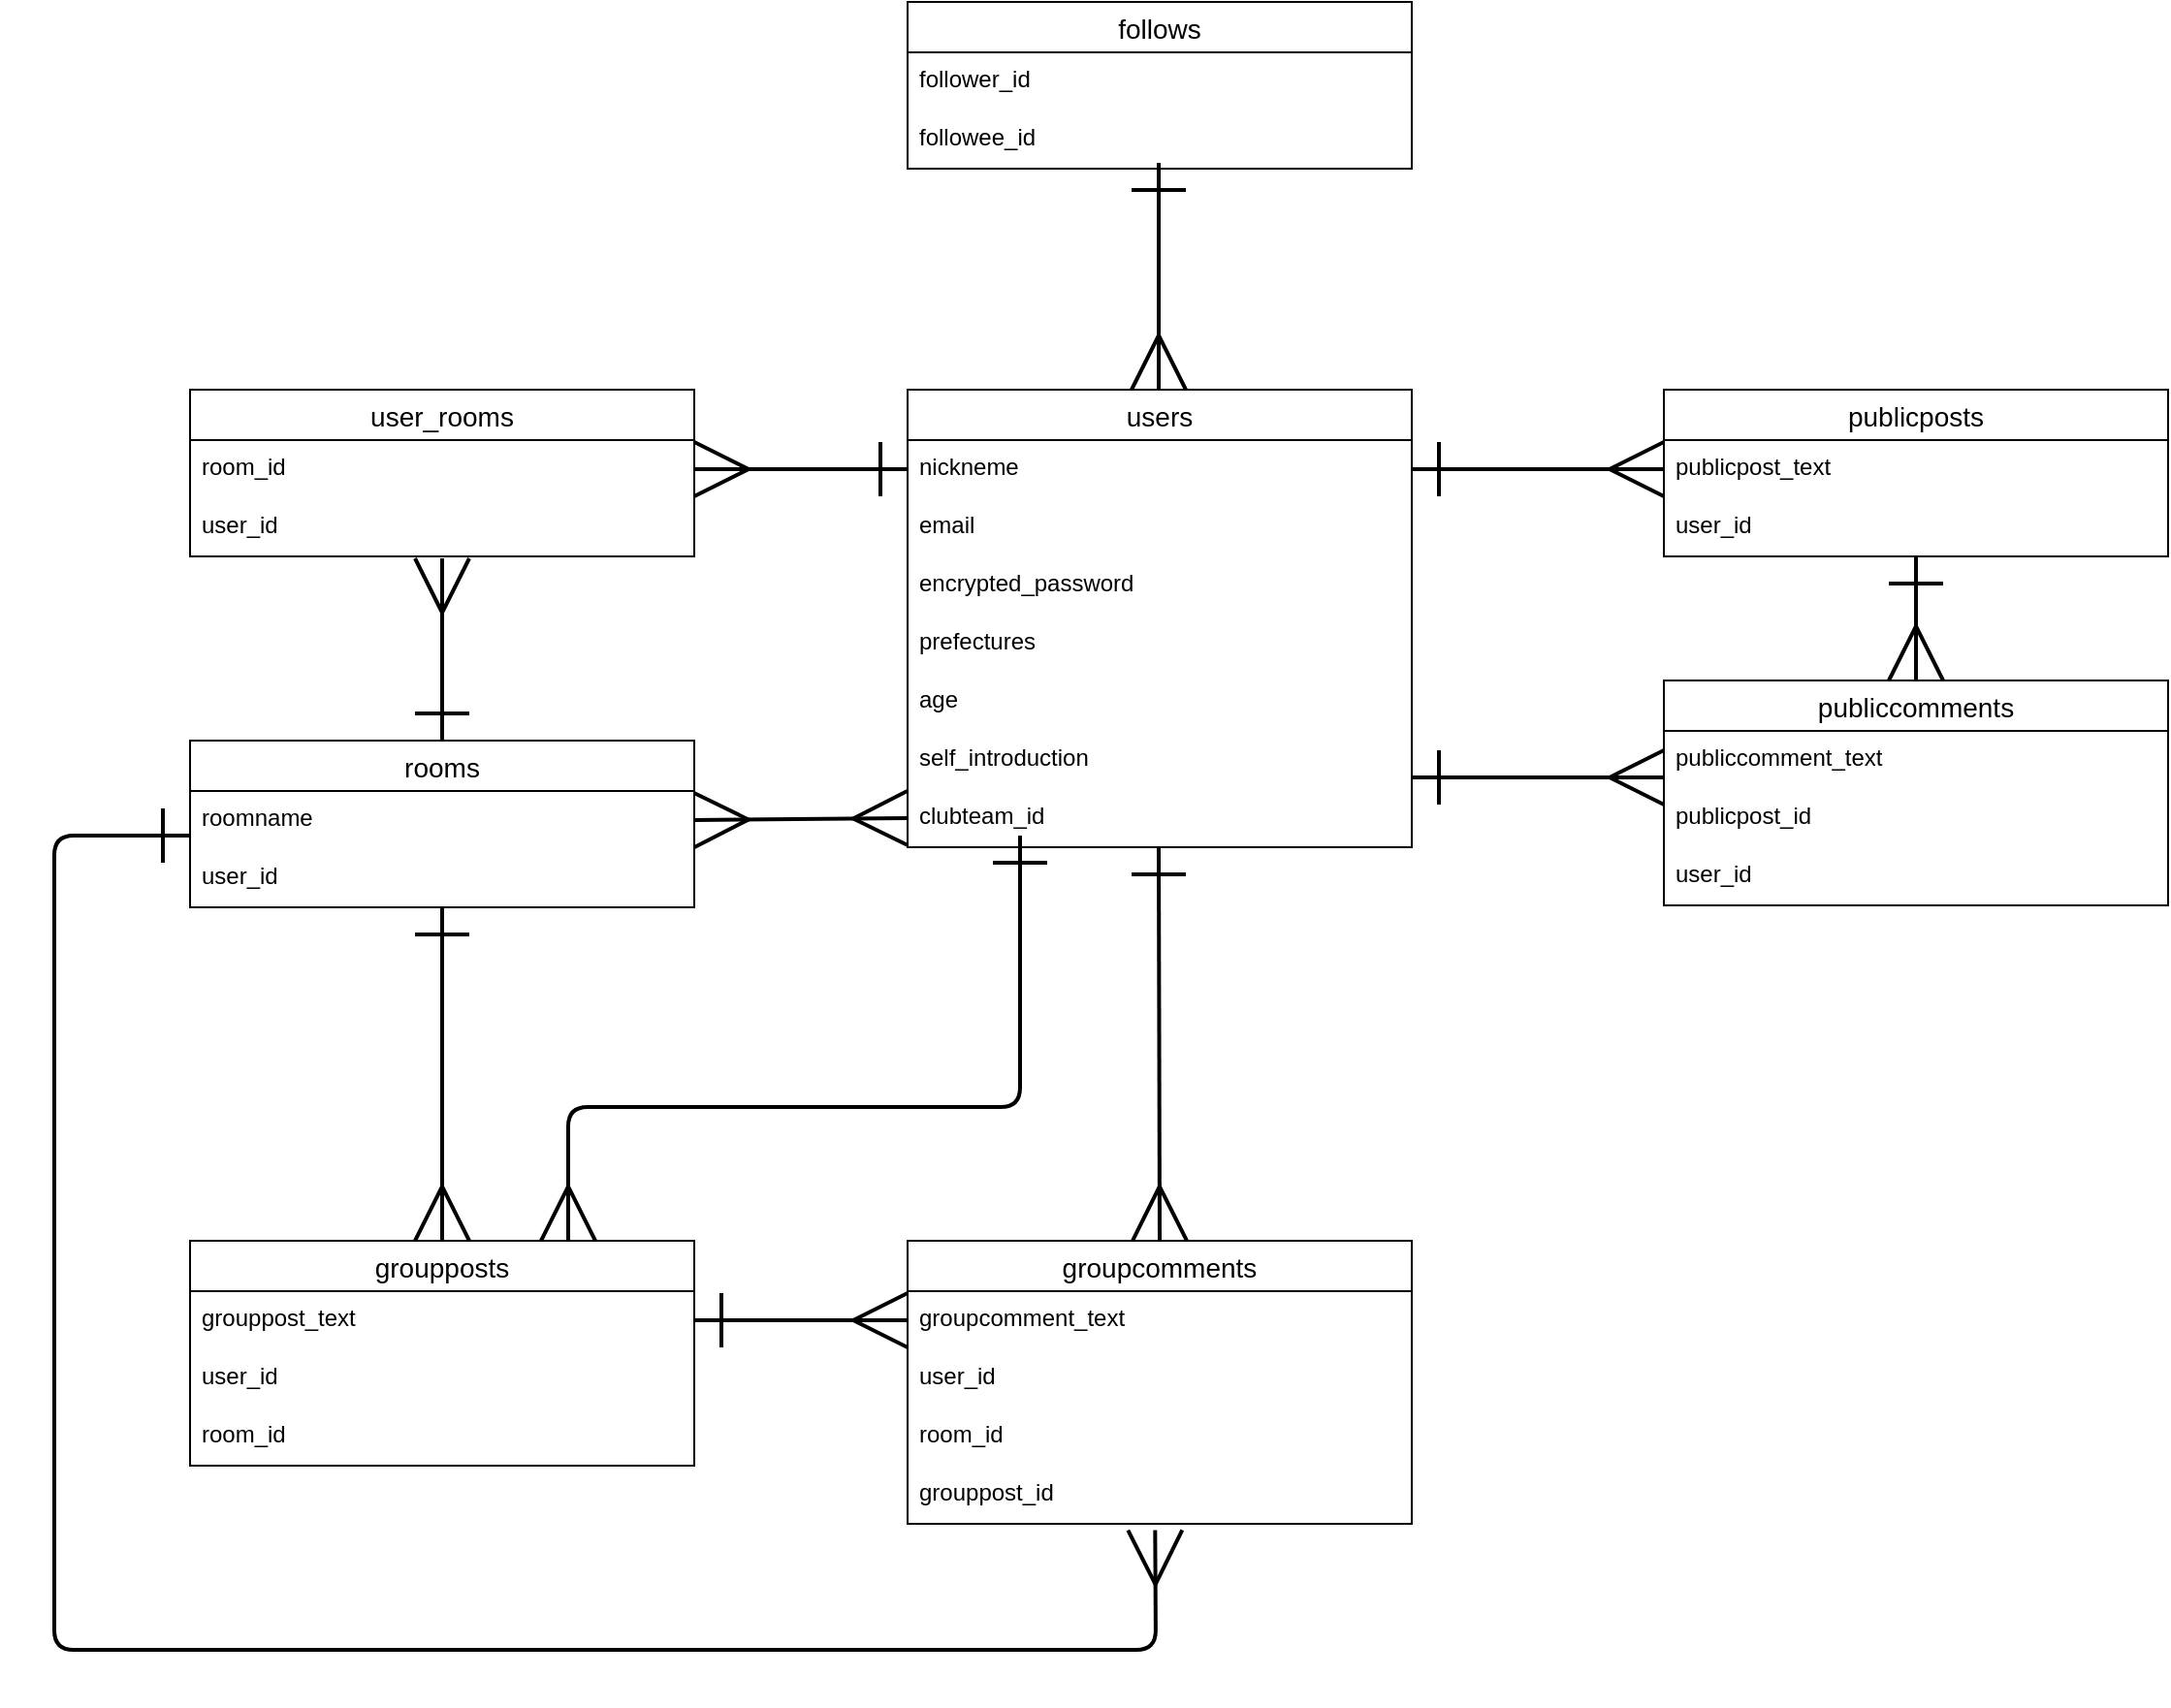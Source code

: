 <mxfile>
    <diagram id="z8Q7Fi2c0a2EGs_rU46A" name="ページ1">
        <mxGraphModel dx="1761" dy="796" grid="1" gridSize="10" guides="1" tooltips="1" connect="1" arrows="1" fold="1" page="1" pageScale="1" pageWidth="827" pageHeight="1169" math="0" shadow="0">
            <root>
                <mxCell id="0"/>
                <mxCell id="1" parent="0"/>
                <mxCell id="2" value="users" style="swimlane;fontStyle=0;childLayout=stackLayout;horizontal=1;startSize=26;horizontalStack=0;resizeParent=1;resizeParentMax=0;resizeLast=0;collapsible=1;marginBottom=0;align=center;fontSize=14;" parent="1" vertex="1">
                    <mxGeometry x="27" y="220" width="260" height="236" as="geometry"/>
                </mxCell>
                <mxCell id="3" value="nickneme" style="text;strokeColor=none;fillColor=none;spacingLeft=4;spacingRight=4;overflow=hidden;rotatable=0;points=[[0,0.5],[1,0.5]];portConstraint=eastwest;fontSize=12;" parent="2" vertex="1">
                    <mxGeometry y="26" width="260" height="30" as="geometry"/>
                </mxCell>
                <mxCell id="26" value="email" style="text;strokeColor=none;fillColor=none;spacingLeft=4;spacingRight=4;overflow=hidden;rotatable=0;points=[[0,0.5],[1,0.5]];portConstraint=eastwest;fontSize=12;" parent="2" vertex="1">
                    <mxGeometry y="56" width="260" height="30" as="geometry"/>
                </mxCell>
                <mxCell id="5" value="encrypted_password" style="text;strokeColor=none;fillColor=none;spacingLeft=4;spacingRight=4;overflow=hidden;rotatable=0;points=[[0,0.5],[1,0.5]];portConstraint=eastwest;fontSize=12;" parent="2" vertex="1">
                    <mxGeometry y="86" width="260" height="30" as="geometry"/>
                </mxCell>
                <mxCell id="4" value="prefectures" style="text;strokeColor=none;fillColor=none;spacingLeft=4;spacingRight=4;overflow=hidden;rotatable=0;points=[[0,0.5],[1,0.5]];portConstraint=eastwest;fontSize=12;" parent="2" vertex="1">
                    <mxGeometry y="116" width="260" height="30" as="geometry"/>
                </mxCell>
                <mxCell id="33" value="age" style="text;strokeColor=none;fillColor=none;spacingLeft=4;spacingRight=4;overflow=hidden;rotatable=0;points=[[0,0.5],[1,0.5]];portConstraint=eastwest;fontSize=12;" vertex="1" parent="2">
                    <mxGeometry y="146" width="260" height="30" as="geometry"/>
                </mxCell>
                <mxCell id="28" value="self_introduction" style="text;strokeColor=none;fillColor=none;spacingLeft=4;spacingRight=4;overflow=hidden;rotatable=0;points=[[0,0.5],[1,0.5]];portConstraint=eastwest;fontSize=12;" parent="2" vertex="1">
                    <mxGeometry y="176" width="260" height="30" as="geometry"/>
                </mxCell>
                <mxCell id="24" value="clubteam_id" style="text;strokeColor=none;fillColor=none;spacingLeft=4;spacingRight=4;overflow=hidden;rotatable=0;points=[[0,0.5],[1,0.5]];portConstraint=eastwest;fontSize=12;" parent="2" vertex="1">
                    <mxGeometry y="206" width="260" height="30" as="geometry"/>
                </mxCell>
                <mxCell id="6" value="rooms" style="swimlane;fontStyle=0;childLayout=stackLayout;horizontal=1;startSize=26;horizontalStack=0;resizeParent=1;resizeParentMax=0;resizeLast=0;collapsible=1;marginBottom=0;align=center;fontSize=14;" parent="1" vertex="1">
                    <mxGeometry x="-343" y="401" width="260" height="86" as="geometry"/>
                </mxCell>
                <mxCell id="7" value="roomname" style="text;strokeColor=none;fillColor=none;spacingLeft=4;spacingRight=4;overflow=hidden;rotatable=0;points=[[0,0.5],[1,0.5]];portConstraint=eastwest;fontSize=12;" parent="6" vertex="1">
                    <mxGeometry y="26" width="260" height="30" as="geometry"/>
                </mxCell>
                <mxCell id="44" value="user_id" style="text;strokeColor=none;fillColor=none;spacingLeft=4;spacingRight=4;overflow=hidden;rotatable=0;points=[[0,0.5],[1,0.5]];portConstraint=eastwest;fontSize=12;" vertex="1" parent="6">
                    <mxGeometry y="56" width="260" height="30" as="geometry"/>
                </mxCell>
                <mxCell id="15" value="publicposts" style="swimlane;fontStyle=0;childLayout=stackLayout;horizontal=1;startSize=26;horizontalStack=0;resizeParent=1;resizeParentMax=0;resizeLast=0;collapsible=1;marginBottom=0;align=center;fontSize=14;" parent="1" vertex="1">
                    <mxGeometry x="417" y="220" width="260" height="86" as="geometry"/>
                </mxCell>
                <mxCell id="16" value="publicpost_text" style="text;strokeColor=none;fillColor=none;spacingLeft=4;spacingRight=4;overflow=hidden;rotatable=0;points=[[0,0.5],[1,0.5]];portConstraint=eastwest;fontSize=12;" parent="15" vertex="1">
                    <mxGeometry y="26" width="260" height="30" as="geometry"/>
                </mxCell>
                <mxCell id="17" value="user_id" style="text;strokeColor=none;fillColor=none;spacingLeft=4;spacingRight=4;overflow=hidden;rotatable=0;points=[[0,0.5],[1,0.5]];portConstraint=eastwest;fontSize=12;" parent="15" vertex="1">
                    <mxGeometry y="56" width="260" height="30" as="geometry"/>
                </mxCell>
                <mxCell id="29" value="groupposts" style="swimlane;fontStyle=0;childLayout=stackLayout;horizontal=1;startSize=26;horizontalStack=0;resizeParent=1;resizeParentMax=0;resizeLast=0;collapsible=1;marginBottom=0;align=center;fontSize=14;" parent="1" vertex="1">
                    <mxGeometry x="-343" y="659" width="260" height="116" as="geometry"/>
                </mxCell>
                <mxCell id="30" value="grouppost_text" style="text;strokeColor=none;fillColor=none;spacingLeft=4;spacingRight=4;overflow=hidden;rotatable=0;points=[[0,0.5],[1,0.5]];portConstraint=eastwest;fontSize=12;" parent="29" vertex="1">
                    <mxGeometry y="26" width="260" height="30" as="geometry"/>
                </mxCell>
                <mxCell id="31" value="user_id" style="text;strokeColor=none;fillColor=none;spacingLeft=4;spacingRight=4;overflow=hidden;rotatable=0;points=[[0,0.5],[1,0.5]];portConstraint=eastwest;fontSize=12;" parent="29" vertex="1">
                    <mxGeometry y="56" width="260" height="30" as="geometry"/>
                </mxCell>
                <mxCell id="32" value="room_id" style="text;strokeColor=none;fillColor=none;spacingLeft=4;spacingRight=4;overflow=hidden;rotatable=0;points=[[0,0.5],[1,0.5]];portConstraint=eastwest;fontSize=12;" parent="29" vertex="1">
                    <mxGeometry y="86" width="260" height="30" as="geometry"/>
                </mxCell>
                <mxCell id="37" value="publiccomments" style="swimlane;fontStyle=0;childLayout=stackLayout;horizontal=1;startSize=26;horizontalStack=0;resizeParent=1;resizeParentMax=0;resizeLast=0;collapsible=1;marginBottom=0;align=center;fontSize=14;" vertex="1" parent="1">
                    <mxGeometry x="417" y="370" width="260" height="116" as="geometry"/>
                </mxCell>
                <mxCell id="38" value="publiccomment_text" style="text;strokeColor=none;fillColor=none;spacingLeft=4;spacingRight=4;overflow=hidden;rotatable=0;points=[[0,0.5],[1,0.5]];portConstraint=eastwest;fontSize=12;" vertex="1" parent="37">
                    <mxGeometry y="26" width="260" height="30" as="geometry"/>
                </mxCell>
                <mxCell id="39" value="publicpost_id" style="text;strokeColor=none;fillColor=none;spacingLeft=4;spacingRight=4;overflow=hidden;rotatable=0;points=[[0,0.5],[1,0.5]];portConstraint=eastwest;fontSize=12;" vertex="1" parent="37">
                    <mxGeometry y="56" width="260" height="30" as="geometry"/>
                </mxCell>
                <mxCell id="46" value="user_id" style="text;strokeColor=none;fillColor=none;spacingLeft=4;spacingRight=4;overflow=hidden;rotatable=0;points=[[0,0.5],[1,0.5]];portConstraint=eastwest;fontSize=12;" vertex="1" parent="37">
                    <mxGeometry y="86" width="260" height="30" as="geometry"/>
                </mxCell>
                <mxCell id="40" value="groupcomments" style="swimlane;fontStyle=0;childLayout=stackLayout;horizontal=1;startSize=26;horizontalStack=0;resizeParent=1;resizeParentMax=0;resizeLast=0;collapsible=1;marginBottom=0;align=center;fontSize=14;" vertex="1" parent="1">
                    <mxGeometry x="27" y="659" width="260" height="146" as="geometry"/>
                </mxCell>
                <mxCell id="41" value="groupcomment_text" style="text;strokeColor=none;fillColor=none;spacingLeft=4;spacingRight=4;overflow=hidden;rotatable=0;points=[[0,0.5],[1,0.5]];portConstraint=eastwest;fontSize=12;" vertex="1" parent="40">
                    <mxGeometry y="26" width="260" height="30" as="geometry"/>
                </mxCell>
                <mxCell id="42" value="user_id" style="text;strokeColor=none;fillColor=none;spacingLeft=4;spacingRight=4;overflow=hidden;rotatable=0;points=[[0,0.5],[1,0.5]];portConstraint=eastwest;fontSize=12;" vertex="1" parent="40">
                    <mxGeometry y="56" width="260" height="30" as="geometry"/>
                </mxCell>
                <mxCell id="63" value="room_id" style="text;strokeColor=none;fillColor=none;spacingLeft=4;spacingRight=4;overflow=hidden;rotatable=0;points=[[0,0.5],[1,0.5]];portConstraint=eastwest;fontSize=12;" vertex="1" parent="40">
                    <mxGeometry y="86" width="260" height="30" as="geometry"/>
                </mxCell>
                <mxCell id="43" value="grouppost_id" style="text;strokeColor=none;fillColor=none;spacingLeft=4;spacingRight=4;overflow=hidden;rotatable=0;points=[[0,0.5],[1,0.5]];portConstraint=eastwest;fontSize=12;" vertex="1" parent="40">
                    <mxGeometry y="116" width="260" height="30" as="geometry"/>
                </mxCell>
                <mxCell id="45" style="edgeStyle=none;html=1;entryX=0;entryY=0.5;entryDx=0;entryDy=0;endArrow=ERmany;endFill=0;startArrow=ERone;startFill=0;strokeWidth=2;endSize=25;targetPerimeterSpacing=0;sourcePerimeterSpacing=0;startSize=25;" edge="1" parent="1" source="3" target="16">
                    <mxGeometry relative="1" as="geometry"/>
                </mxCell>
                <mxCell id="47" style="edgeStyle=none;html=1;entryX=0.5;entryY=0;entryDx=0;entryDy=0;endArrow=ERmany;endFill=0;startArrow=ERone;startFill=0;strokeWidth=2;endSize=25;targetPerimeterSpacing=0;sourcePerimeterSpacing=0;startSize=25;" edge="1" parent="1" source="17" target="37">
                    <mxGeometry relative="1" as="geometry">
                        <mxPoint x="547" y="310" as="sourcePoint"/>
                        <mxPoint x="612" y="337.5" as="targetPoint"/>
                    </mxGeometry>
                </mxCell>
                <mxCell id="49" style="edgeStyle=none;html=1;entryX=0;entryY=0.5;entryDx=0;entryDy=0;endArrow=ERmany;endFill=0;startArrow=ERone;startFill=0;strokeWidth=2;endSize=25;targetPerimeterSpacing=0;sourcePerimeterSpacing=0;startSize=25;" edge="1" parent="1">
                    <mxGeometry relative="1" as="geometry">
                        <mxPoint x="287" y="420" as="sourcePoint"/>
                        <mxPoint x="417" y="420" as="targetPoint"/>
                    </mxGeometry>
                </mxCell>
                <mxCell id="52" style="edgeStyle=none;html=1;entryX=0;entryY=0.5;entryDx=0;entryDy=0;endArrow=ERmany;endFill=0;startArrow=ERone;startFill=0;strokeWidth=2;endSize=25;targetPerimeterSpacing=0;sourcePerimeterSpacing=0;startSize=25;exitX=1;exitY=0.5;exitDx=0;exitDy=0;" edge="1" parent="1" source="30" target="41">
                    <mxGeometry relative="1" as="geometry">
                        <mxPoint x="-13.5" y="710" as="sourcePoint"/>
                        <mxPoint x="-14" y="820" as="targetPoint"/>
                    </mxGeometry>
                </mxCell>
                <mxCell id="53" value="user_rooms" style="swimlane;fontStyle=0;childLayout=stackLayout;horizontal=1;startSize=26;horizontalStack=0;resizeParent=1;resizeParentMax=0;resizeLast=0;collapsible=1;marginBottom=0;align=center;fontSize=14;" vertex="1" parent="1">
                    <mxGeometry x="-343" y="220" width="260" height="86" as="geometry"/>
                </mxCell>
                <mxCell id="54" value="room_id" style="text;strokeColor=none;fillColor=none;spacingLeft=4;spacingRight=4;overflow=hidden;rotatable=0;points=[[0,0.5],[1,0.5]];portConstraint=eastwest;fontSize=12;" vertex="1" parent="53">
                    <mxGeometry y="26" width="260" height="30" as="geometry"/>
                </mxCell>
                <mxCell id="55" value="user_id" style="text;strokeColor=none;fillColor=none;spacingLeft=4;spacingRight=4;overflow=hidden;rotatable=0;points=[[0,0.5],[1,0.5]];portConstraint=eastwest;fontSize=12;" vertex="1" parent="53">
                    <mxGeometry y="56" width="260" height="30" as="geometry"/>
                </mxCell>
                <mxCell id="56" style="edgeStyle=none;html=1;endArrow=ERmany;endFill=0;startArrow=ERone;startFill=0;strokeWidth=2;endSize=25;targetPerimeterSpacing=0;sourcePerimeterSpacing=0;startSize=25;exitX=0.5;exitY=0;exitDx=0;exitDy=0;" edge="1" parent="1" source="6">
                    <mxGeometry relative="1" as="geometry">
                        <mxPoint x="-213.5" y="417" as="sourcePoint"/>
                        <mxPoint x="-213" y="307" as="targetPoint"/>
                        <Array as="points">
                            <mxPoint x="-213" y="350"/>
                        </Array>
                    </mxGeometry>
                </mxCell>
                <mxCell id="57" style="edgeStyle=none;html=1;entryX=0.5;entryY=0;entryDx=0;entryDy=0;endArrow=ERmany;endFill=0;startArrow=ERone;startFill=0;strokeWidth=2;endSize=25;targetPerimeterSpacing=0;sourcePerimeterSpacing=0;startSize=25;exitX=1;exitY=0.5;exitDx=0;exitDy=0;" edge="1" parent="1" target="29">
                    <mxGeometry relative="1" as="geometry">
                        <mxPoint x="-213" y="487" as="sourcePoint"/>
                        <mxPoint x="-113" y="727" as="targetPoint"/>
                    </mxGeometry>
                </mxCell>
                <mxCell id="58" style="edgeStyle=none;html=1;entryX=1;entryY=0.5;entryDx=0;entryDy=0;endArrow=ERmany;endFill=0;startArrow=ERone;startFill=0;strokeWidth=2;endSize=25;targetPerimeterSpacing=0;sourcePerimeterSpacing=0;startSize=25;exitX=0;exitY=0.5;exitDx=0;exitDy=0;" edge="1" parent="1" source="3" target="54">
                    <mxGeometry relative="1" as="geometry">
                        <mxPoint x="17" y="270" as="sourcePoint"/>
                        <mxPoint x="-103" y="270" as="targetPoint"/>
                    </mxGeometry>
                </mxCell>
                <mxCell id="59" style="edgeStyle=none;html=1;entryX=1;entryY=0.5;entryDx=0;entryDy=0;endArrow=ERmany;endFill=0;startArrow=ERmany;startFill=0;strokeWidth=2;endSize=25;targetPerimeterSpacing=0;sourcePerimeterSpacing=0;startSize=25;exitX=0;exitY=0.5;exitDx=0;exitDy=0;" edge="1" parent="1" source="24" target="7">
                    <mxGeometry relative="1" as="geometry">
                        <mxPoint x="-22.5" y="430" as="sourcePoint"/>
                        <mxPoint x="-23" y="540" as="targetPoint"/>
                    </mxGeometry>
                </mxCell>
                <mxCell id="60" style="edgeStyle=none;html=1;entryX=0.5;entryY=0;entryDx=0;entryDy=0;endArrow=ERmany;endFill=0;startArrow=ERone;startFill=0;strokeWidth=2;endSize=25;targetPerimeterSpacing=0;sourcePerimeterSpacing=0;startSize=25;exitX=1;exitY=0.5;exitDx=0;exitDy=0;" edge="1" parent="1" target="40">
                    <mxGeometry relative="1" as="geometry">
                        <mxPoint x="156.5" y="456" as="sourcePoint"/>
                        <mxPoint x="156.5" y="628" as="targetPoint"/>
                    </mxGeometry>
                </mxCell>
                <mxCell id="61" style="edgeStyle=none;html=1;entryX=0.75;entryY=0;entryDx=0;entryDy=0;endArrow=ERmany;endFill=0;startArrow=ERone;startFill=0;strokeWidth=2;endSize=25;targetPerimeterSpacing=0;sourcePerimeterSpacing=0;startSize=25;" edge="1" parent="1" target="29">
                    <mxGeometry relative="1" as="geometry">
                        <mxPoint x="85" y="450" as="sourcePoint"/>
                        <mxPoint x="27" y="628" as="targetPoint"/>
                        <Array as="points">
                            <mxPoint x="85" y="590"/>
                            <mxPoint x="-148" y="590"/>
                        </Array>
                    </mxGeometry>
                </mxCell>
                <mxCell id="62" style="edgeStyle=none;html=1;endArrow=ERmany;endFill=0;startArrow=ERone;startFill=0;strokeWidth=2;endSize=25;targetPerimeterSpacing=0;sourcePerimeterSpacing=0;startSize=25;exitX=1;exitY=0.5;exitDx=0;exitDy=0;entryX=0.491;entryY=1.107;entryDx=0;entryDy=0;entryPerimeter=0;" edge="1" parent="1" target="43">
                    <mxGeometry relative="1" as="geometry">
                        <mxPoint x="-343" y="450" as="sourcePoint"/>
                        <mxPoint x="-383" y="534" as="targetPoint"/>
                        <Array as="points">
                            <mxPoint x="-413" y="450"/>
                            <mxPoint x="-413" y="870"/>
                            <mxPoint x="155" y="870"/>
                        </Array>
                    </mxGeometry>
                </mxCell>
                <mxCell id="64" value="follows" style="swimlane;fontStyle=0;childLayout=stackLayout;horizontal=1;startSize=26;horizontalStack=0;resizeParent=1;resizeParentMax=0;resizeLast=0;collapsible=1;marginBottom=0;align=center;fontSize=14;" vertex="1" parent="1">
                    <mxGeometry x="27" y="20" width="260" height="86" as="geometry"/>
                </mxCell>
                <mxCell id="65" value="follower_id" style="text;strokeColor=none;fillColor=none;spacingLeft=4;spacingRight=4;overflow=hidden;rotatable=0;points=[[0,0.5],[1,0.5]];portConstraint=eastwest;fontSize=12;" vertex="1" parent="64">
                    <mxGeometry y="26" width="260" height="30" as="geometry"/>
                </mxCell>
                <mxCell id="66" value="followee_id" style="text;strokeColor=none;fillColor=none;spacingLeft=4;spacingRight=4;overflow=hidden;rotatable=0;points=[[0,0.5],[1,0.5]];portConstraint=eastwest;fontSize=12;" vertex="1" parent="64">
                    <mxGeometry y="56" width="260" height="30" as="geometry"/>
                </mxCell>
                <mxCell id="67" style="edgeStyle=none;html=1;endArrow=ERmany;endFill=0;startArrow=ERone;startFill=0;strokeWidth=2;endSize=25;targetPerimeterSpacing=0;sourcePerimeterSpacing=0;startSize=25;" edge="1" parent="1">
                    <mxGeometry relative="1" as="geometry">
                        <mxPoint x="156.5" y="103" as="sourcePoint"/>
                        <mxPoint x="156.5" y="220" as="targetPoint"/>
                    </mxGeometry>
                </mxCell>
            </root>
        </mxGraphModel>
    </diagram>
</mxfile>